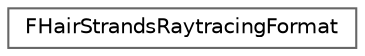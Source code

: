 digraph "Graphical Class Hierarchy"
{
 // INTERACTIVE_SVG=YES
 // LATEX_PDF_SIZE
  bgcolor="transparent";
  edge [fontname=Helvetica,fontsize=10,labelfontname=Helvetica,labelfontsize=10];
  node [fontname=Helvetica,fontsize=10,shape=box,height=0.2,width=0.4];
  rankdir="LR";
  Node0 [id="Node000000",label="FHairStrandsRaytracingFormat",height=0.2,width=0.4,color="grey40", fillcolor="white", style="filled",URL="$dd/d69/structFHairStrandsRaytracingFormat.html",tooltip=" "];
}
